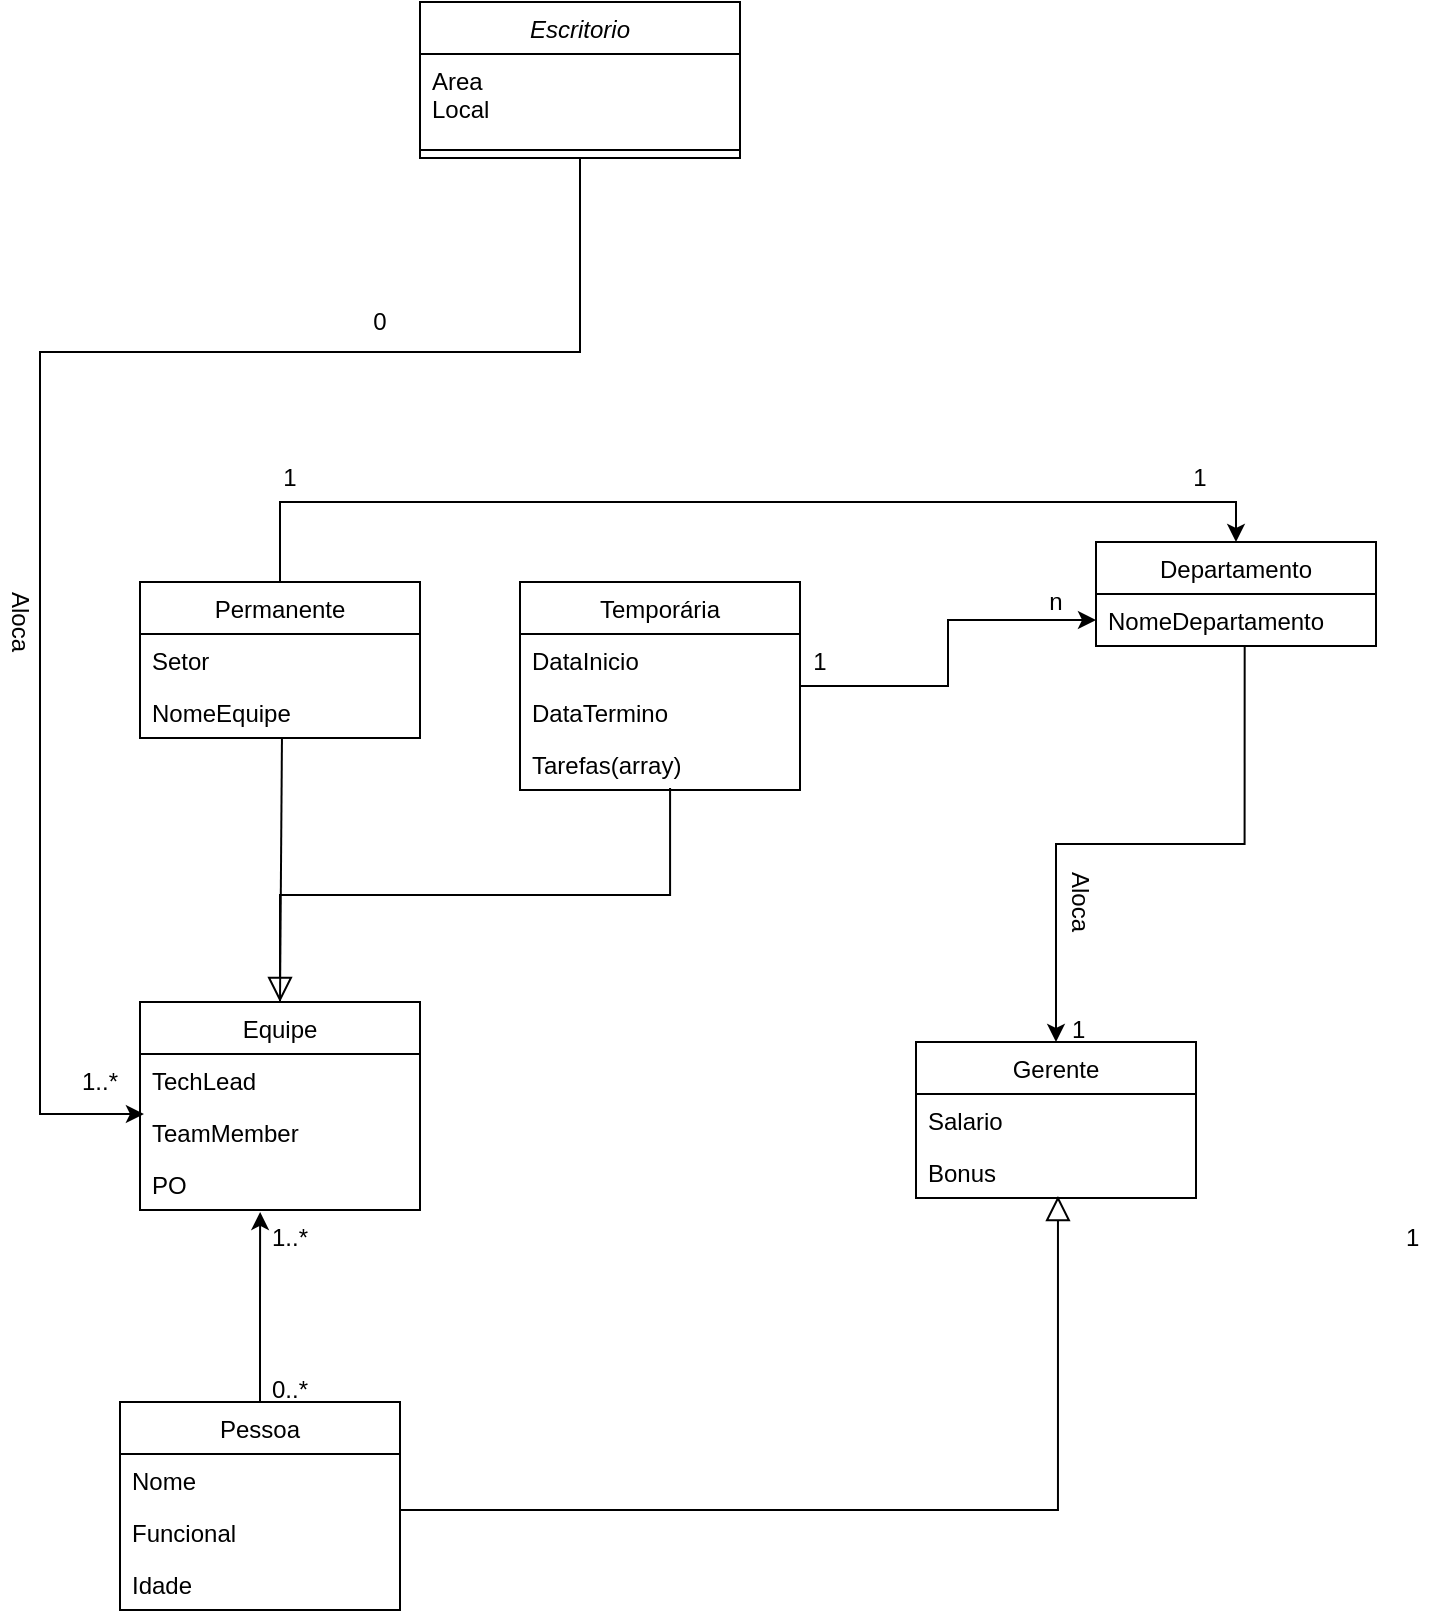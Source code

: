 <mxfile version="14.8.6" type="github">
  <diagram id="C5RBs43oDa-KdzZeNtuy" name="Page-1">
    <mxGraphModel dx="1653" dy="891" grid="1" gridSize="10" guides="1" tooltips="1" connect="1" arrows="1" fold="1" page="1" pageScale="1" pageWidth="827" pageHeight="1169" math="0" shadow="0">
      <root>
        <mxCell id="WIyWlLk6GJQsqaUBKTNV-0" />
        <mxCell id="WIyWlLk6GJQsqaUBKTNV-1" parent="WIyWlLk6GJQsqaUBKTNV-0" />
        <mxCell id="zkfFHV4jXpPFQw0GAbJ--0" value="Escritorio" style="swimlane;fontStyle=2;align=center;verticalAlign=top;childLayout=stackLayout;horizontal=1;startSize=26;horizontalStack=0;resizeParent=1;resizeLast=0;collapsible=1;marginBottom=0;rounded=0;shadow=0;strokeWidth=1;" parent="WIyWlLk6GJQsqaUBKTNV-1" vertex="1">
          <mxGeometry x="170" y="60" width="160" height="78" as="geometry">
            <mxRectangle x="230" y="140" width="160" height="26" as="alternateBounds" />
          </mxGeometry>
        </mxCell>
        <mxCell id="zkfFHV4jXpPFQw0GAbJ--1" value="Area&#xa;Local" style="text;align=left;verticalAlign=top;spacingLeft=4;spacingRight=4;overflow=hidden;rotatable=0;points=[[0,0.5],[1,0.5]];portConstraint=eastwest;" parent="zkfFHV4jXpPFQw0GAbJ--0" vertex="1">
          <mxGeometry y="26" width="160" height="44" as="geometry" />
        </mxCell>
        <mxCell id="zkfFHV4jXpPFQw0GAbJ--4" value="" style="line;html=1;strokeWidth=1;align=left;verticalAlign=middle;spacingTop=-1;spacingLeft=3;spacingRight=3;rotatable=0;labelPosition=right;points=[];portConstraint=eastwest;" parent="zkfFHV4jXpPFQw0GAbJ--0" vertex="1">
          <mxGeometry y="70" width="160" height="8" as="geometry" />
        </mxCell>
        <mxCell id="NcGqDhZWfw1HM4OzQWYT-1" value="Departamento" style="swimlane;fontStyle=0;childLayout=stackLayout;horizontal=1;startSize=26;horizontalStack=0;resizeParent=1;resizeParentMax=0;resizeLast=0;collapsible=1;marginBottom=0;" vertex="1" parent="WIyWlLk6GJQsqaUBKTNV-1">
          <mxGeometry x="508" y="330" width="140" height="52" as="geometry" />
        </mxCell>
        <mxCell id="NcGqDhZWfw1HM4OzQWYT-2" value="NomeDepartamento" style="text;strokeColor=none;fillColor=none;align=left;verticalAlign=top;spacingLeft=4;spacingRight=4;overflow=hidden;rotatable=0;points=[[0,0.5],[1,0.5]];portConstraint=eastwest;" vertex="1" parent="NcGqDhZWfw1HM4OzQWYT-1">
          <mxGeometry y="26" width="140" height="26" as="geometry" />
        </mxCell>
        <mxCell id="NcGqDhZWfw1HM4OzQWYT-5" value="Equipe" style="swimlane;fontStyle=0;childLayout=stackLayout;horizontal=1;startSize=26;horizontalStack=0;resizeParent=1;resizeParentMax=0;resizeLast=0;collapsible=1;marginBottom=0;" vertex="1" parent="WIyWlLk6GJQsqaUBKTNV-1">
          <mxGeometry x="30" y="560" width="140" height="104" as="geometry" />
        </mxCell>
        <mxCell id="NcGqDhZWfw1HM4OzQWYT-6" value="TechLead" style="text;strokeColor=none;fillColor=none;align=left;verticalAlign=top;spacingLeft=4;spacingRight=4;overflow=hidden;rotatable=0;points=[[0,0.5],[1,0.5]];portConstraint=eastwest;" vertex="1" parent="NcGqDhZWfw1HM4OzQWYT-5">
          <mxGeometry y="26" width="140" height="26" as="geometry" />
        </mxCell>
        <mxCell id="NcGqDhZWfw1HM4OzQWYT-7" value="TeamMember" style="text;strokeColor=none;fillColor=none;align=left;verticalAlign=top;spacingLeft=4;spacingRight=4;overflow=hidden;rotatable=0;points=[[0,0.5],[1,0.5]];portConstraint=eastwest;" vertex="1" parent="NcGqDhZWfw1HM4OzQWYT-5">
          <mxGeometry y="52" width="140" height="26" as="geometry" />
        </mxCell>
        <mxCell id="NcGqDhZWfw1HM4OzQWYT-8" value="PO" style="text;strokeColor=none;fillColor=none;align=left;verticalAlign=top;spacingLeft=4;spacingRight=4;overflow=hidden;rotatable=0;points=[[0,0.5],[1,0.5]];portConstraint=eastwest;" vertex="1" parent="NcGqDhZWfw1HM4OzQWYT-5">
          <mxGeometry y="78" width="140" height="26" as="geometry" />
        </mxCell>
        <mxCell id="NcGqDhZWfw1HM4OzQWYT-16" style="edgeStyle=orthogonalEdgeStyle;rounded=0;orthogonalLoop=1;jettySize=auto;html=1;entryX=0.429;entryY=1.038;entryDx=0;entryDy=0;entryPerimeter=0;" edge="1" parent="WIyWlLk6GJQsqaUBKTNV-1" source="NcGqDhZWfw1HM4OzQWYT-12" target="NcGqDhZWfw1HM4OzQWYT-8">
          <mxGeometry relative="1" as="geometry" />
        </mxCell>
        <mxCell id="NcGqDhZWfw1HM4OzQWYT-12" value="Pessoa" style="swimlane;fontStyle=0;childLayout=stackLayout;horizontal=1;startSize=26;horizontalStack=0;resizeParent=1;resizeParentMax=0;resizeLast=0;collapsible=1;marginBottom=0;" vertex="1" parent="WIyWlLk6GJQsqaUBKTNV-1">
          <mxGeometry x="20" y="760" width="140" height="104" as="geometry" />
        </mxCell>
        <mxCell id="NcGqDhZWfw1HM4OzQWYT-13" value="Nome" style="text;strokeColor=none;fillColor=none;align=left;verticalAlign=top;spacingLeft=4;spacingRight=4;overflow=hidden;rotatable=0;points=[[0,0.5],[1,0.5]];portConstraint=eastwest;" vertex="1" parent="NcGqDhZWfw1HM4OzQWYT-12">
          <mxGeometry y="26" width="140" height="26" as="geometry" />
        </mxCell>
        <mxCell id="NcGqDhZWfw1HM4OzQWYT-14" value="Funcional" style="text;strokeColor=none;fillColor=none;align=left;verticalAlign=top;spacingLeft=4;spacingRight=4;overflow=hidden;rotatable=0;points=[[0,0.5],[1,0.5]];portConstraint=eastwest;" vertex="1" parent="NcGqDhZWfw1HM4OzQWYT-12">
          <mxGeometry y="52" width="140" height="26" as="geometry" />
        </mxCell>
        <mxCell id="NcGqDhZWfw1HM4OzQWYT-15" value="Idade" style="text;strokeColor=none;fillColor=none;align=left;verticalAlign=top;spacingLeft=4;spacingRight=4;overflow=hidden;rotatable=0;points=[[0,0.5],[1,0.5]];portConstraint=eastwest;" vertex="1" parent="NcGqDhZWfw1HM4OzQWYT-12">
          <mxGeometry y="78" width="140" height="26" as="geometry" />
        </mxCell>
        <mxCell id="NcGqDhZWfw1HM4OzQWYT-21" value="Gerente" style="swimlane;fontStyle=0;childLayout=stackLayout;horizontal=1;startSize=26;horizontalStack=0;resizeParent=1;resizeParentMax=0;resizeLast=0;collapsible=1;marginBottom=0;" vertex="1" parent="WIyWlLk6GJQsqaUBKTNV-1">
          <mxGeometry x="418" y="580" width="140" height="78" as="geometry" />
        </mxCell>
        <mxCell id="NcGqDhZWfw1HM4OzQWYT-22" value="Salario" style="text;strokeColor=none;fillColor=none;align=left;verticalAlign=top;spacingLeft=4;spacingRight=4;overflow=hidden;rotatable=0;points=[[0,0.5],[1,0.5]];portConstraint=eastwest;" vertex="1" parent="NcGqDhZWfw1HM4OzQWYT-21">
          <mxGeometry y="26" width="140" height="26" as="geometry" />
        </mxCell>
        <mxCell id="NcGqDhZWfw1HM4OzQWYT-23" value="Bonus" style="text;strokeColor=none;fillColor=none;align=left;verticalAlign=top;spacingLeft=4;spacingRight=4;overflow=hidden;rotatable=0;points=[[0,0.5],[1,0.5]];portConstraint=eastwest;" vertex="1" parent="NcGqDhZWfw1HM4OzQWYT-21">
          <mxGeometry y="52" width="140" height="26" as="geometry" />
        </mxCell>
        <mxCell id="NcGqDhZWfw1HM4OzQWYT-26" value="0..*" style="text;strokeColor=none;fillColor=none;align=left;verticalAlign=top;spacingLeft=4;spacingRight=4;overflow=hidden;rotatable=0;points=[[0,0.5],[1,0.5]];portConstraint=eastwest;" vertex="1" parent="WIyWlLk6GJQsqaUBKTNV-1">
          <mxGeometry x="90" y="740" width="40" height="20" as="geometry" />
        </mxCell>
        <mxCell id="NcGqDhZWfw1HM4OzQWYT-27" value="1..*" style="text;strokeColor=none;fillColor=none;align=left;verticalAlign=top;spacingLeft=4;spacingRight=4;overflow=hidden;rotatable=0;points=[[0,0.5],[1,0.5]];portConstraint=eastwest;" vertex="1" parent="WIyWlLk6GJQsqaUBKTNV-1">
          <mxGeometry x="90" y="664" width="30" height="20" as="geometry" />
        </mxCell>
        <mxCell id="NcGqDhZWfw1HM4OzQWYT-28" value="" style="endArrow=block;endSize=10;endFill=0;shadow=0;strokeWidth=1;rounded=0;edgeStyle=elbowEdgeStyle;elbow=vertical;entryX=0.507;entryY=0.962;entryDx=0;entryDy=0;entryPerimeter=0;exitX=0.5;exitY=0;exitDx=0;exitDy=0;" edge="1" parent="WIyWlLk6GJQsqaUBKTNV-1" target="NcGqDhZWfw1HM4OzQWYT-23">
          <mxGeometry width="160" relative="1" as="geometry">
            <mxPoint x="160" y="834" as="sourcePoint" />
            <mxPoint x="493.04" y="690.006" as="targetPoint" />
            <Array as="points">
              <mxPoint x="250" y="814" />
            </Array>
          </mxGeometry>
        </mxCell>
        <mxCell id="NcGqDhZWfw1HM4OzQWYT-30" value="Aloca" style="text;html=1;strokeColor=none;fillColor=none;align=center;verticalAlign=middle;whiteSpace=wrap;rounded=0;rotation=90;" vertex="1" parent="WIyWlLk6GJQsqaUBKTNV-1">
          <mxGeometry x="480" y="500" width="40" height="20" as="geometry" />
        </mxCell>
        <mxCell id="NcGqDhZWfw1HM4OzQWYT-31" style="edgeStyle=orthogonalEdgeStyle;rounded=0;orthogonalLoop=1;jettySize=auto;html=1;entryX=0.5;entryY=0;entryDx=0;entryDy=0;exitX=0.531;exitY=0.998;exitDx=0;exitDy=0;exitPerimeter=0;" edge="1" parent="WIyWlLk6GJQsqaUBKTNV-1" source="NcGqDhZWfw1HM4OzQWYT-2" target="NcGqDhZWfw1HM4OzQWYT-21">
          <mxGeometry relative="1" as="geometry">
            <mxPoint x="508" y="395.059" as="sourcePoint" />
          </mxGeometry>
        </mxCell>
        <mxCell id="NcGqDhZWfw1HM4OzQWYT-32" value="1" style="text;strokeColor=none;fillColor=none;align=left;verticalAlign=top;spacingLeft=4;spacingRight=4;overflow=hidden;rotatable=0;points=[[0,0.5],[1,0.5]];portConstraint=eastwest;" vertex="1" parent="WIyWlLk6GJQsqaUBKTNV-1">
          <mxGeometry x="657" y="664" width="30" height="20" as="geometry" />
        </mxCell>
        <mxCell id="NcGqDhZWfw1HM4OzQWYT-33" value="1" style="text;strokeColor=none;fillColor=none;align=left;verticalAlign=top;spacingLeft=4;spacingRight=4;overflow=hidden;rotatable=0;points=[[0,0.5],[1,0.5]];portConstraint=eastwest;" vertex="1" parent="WIyWlLk6GJQsqaUBKTNV-1">
          <mxGeometry x="490" y="560" width="30" height="20" as="geometry" />
        </mxCell>
        <mxCell id="NcGqDhZWfw1HM4OzQWYT-36" style="edgeStyle=orthogonalEdgeStyle;rounded=0;orthogonalLoop=1;jettySize=auto;html=1;entryX=0.014;entryY=1.154;entryDx=0;entryDy=0;entryPerimeter=0;exitX=0.5;exitY=1;exitDx=0;exitDy=0;" edge="1" parent="WIyWlLk6GJQsqaUBKTNV-1" source="zkfFHV4jXpPFQw0GAbJ--0" target="NcGqDhZWfw1HM4OzQWYT-6">
          <mxGeometry relative="1" as="geometry">
            <mxPoint x="250" y="200" as="sourcePoint" />
            <Array as="points">
              <mxPoint x="250" y="235" />
              <mxPoint x="-20" y="235" />
              <mxPoint x="-20" y="616" />
            </Array>
          </mxGeometry>
        </mxCell>
        <mxCell id="NcGqDhZWfw1HM4OzQWYT-37" value="Aloca" style="text;html=1;strokeColor=none;fillColor=none;align=center;verticalAlign=middle;whiteSpace=wrap;rounded=0;rotation=90;" vertex="1" parent="WIyWlLk6GJQsqaUBKTNV-1">
          <mxGeometry x="-50" y="360" width="40" height="20" as="geometry" />
        </mxCell>
        <mxCell id="NcGqDhZWfw1HM4OzQWYT-39" value="0" style="text;html=1;strokeColor=none;fillColor=none;align=center;verticalAlign=middle;whiteSpace=wrap;rounded=0;" vertex="1" parent="WIyWlLk6GJQsqaUBKTNV-1">
          <mxGeometry x="130" y="210" width="40" height="20" as="geometry" />
        </mxCell>
        <mxCell id="NcGqDhZWfw1HM4OzQWYT-41" value="1..*" style="text;html=1;strokeColor=none;fillColor=none;align=center;verticalAlign=middle;whiteSpace=wrap;rounded=0;" vertex="1" parent="WIyWlLk6GJQsqaUBKTNV-1">
          <mxGeometry x="-10" y="590" width="40" height="20" as="geometry" />
        </mxCell>
        <mxCell id="NcGqDhZWfw1HM4OzQWYT-57" style="edgeStyle=orthogonalEdgeStyle;rounded=0;orthogonalLoop=1;jettySize=auto;html=1;entryX=0.5;entryY=0;entryDx=0;entryDy=0;" edge="1" parent="WIyWlLk6GJQsqaUBKTNV-1" source="NcGqDhZWfw1HM4OzQWYT-42" target="NcGqDhZWfw1HM4OzQWYT-1">
          <mxGeometry relative="1" as="geometry">
            <Array as="points">
              <mxPoint x="100" y="310" />
              <mxPoint x="578" y="310" />
            </Array>
          </mxGeometry>
        </mxCell>
        <mxCell id="NcGqDhZWfw1HM4OzQWYT-42" value="Permanente" style="swimlane;fontStyle=0;childLayout=stackLayout;horizontal=1;startSize=26;horizontalStack=0;resizeParent=1;resizeParentMax=0;resizeLast=0;collapsible=1;marginBottom=0;" vertex="1" parent="WIyWlLk6GJQsqaUBKTNV-1">
          <mxGeometry x="30" y="350" width="140" height="78" as="geometry">
            <mxRectangle x="30" y="350" width="100" height="26" as="alternateBounds" />
          </mxGeometry>
        </mxCell>
        <mxCell id="NcGqDhZWfw1HM4OzQWYT-43" value="Setor" style="text;strokeColor=none;fillColor=none;align=left;verticalAlign=top;spacingLeft=4;spacingRight=4;overflow=hidden;rotatable=0;points=[[0,0.5],[1,0.5]];portConstraint=eastwest;" vertex="1" parent="NcGqDhZWfw1HM4OzQWYT-42">
          <mxGeometry y="26" width="140" height="26" as="geometry" />
        </mxCell>
        <mxCell id="NcGqDhZWfw1HM4OzQWYT-44" value="NomeEquipe" style="text;strokeColor=none;fillColor=none;align=left;verticalAlign=top;spacingLeft=4;spacingRight=4;overflow=hidden;rotatable=0;points=[[0,0.5],[1,0.5]];portConstraint=eastwest;" vertex="1" parent="NcGqDhZWfw1HM4OzQWYT-42">
          <mxGeometry y="52" width="140" height="26" as="geometry" />
        </mxCell>
        <mxCell id="NcGqDhZWfw1HM4OzQWYT-54" style="edgeStyle=orthogonalEdgeStyle;rounded=0;orthogonalLoop=1;jettySize=auto;html=1;entryX=0;entryY=0.5;entryDx=0;entryDy=0;" edge="1" parent="WIyWlLk6GJQsqaUBKTNV-1" source="NcGqDhZWfw1HM4OzQWYT-46" target="NcGqDhZWfw1HM4OzQWYT-2">
          <mxGeometry relative="1" as="geometry" />
        </mxCell>
        <mxCell id="NcGqDhZWfw1HM4OzQWYT-46" value="Temporária" style="swimlane;fontStyle=0;childLayout=stackLayout;horizontal=1;startSize=26;horizontalStack=0;resizeParent=1;resizeParentMax=0;resizeLast=0;collapsible=1;marginBottom=0;" vertex="1" parent="WIyWlLk6GJQsqaUBKTNV-1">
          <mxGeometry x="220" y="350" width="140" height="104" as="geometry" />
        </mxCell>
        <mxCell id="NcGqDhZWfw1HM4OzQWYT-47" value="DataInicio" style="text;strokeColor=none;fillColor=none;align=left;verticalAlign=top;spacingLeft=4;spacingRight=4;overflow=hidden;rotatable=0;points=[[0,0.5],[1,0.5]];portConstraint=eastwest;" vertex="1" parent="NcGqDhZWfw1HM4OzQWYT-46">
          <mxGeometry y="26" width="140" height="26" as="geometry" />
        </mxCell>
        <mxCell id="NcGqDhZWfw1HM4OzQWYT-48" value="DataTermino" style="text;strokeColor=none;fillColor=none;align=left;verticalAlign=top;spacingLeft=4;spacingRight=4;overflow=hidden;rotatable=0;points=[[0,0.5],[1,0.5]];portConstraint=eastwest;" vertex="1" parent="NcGqDhZWfw1HM4OzQWYT-46">
          <mxGeometry y="52" width="140" height="26" as="geometry" />
        </mxCell>
        <mxCell id="NcGqDhZWfw1HM4OzQWYT-49" value="Tarefas(array)" style="text;strokeColor=none;fillColor=none;align=left;verticalAlign=top;spacingLeft=4;spacingRight=4;overflow=hidden;rotatable=0;points=[[0,0.5],[1,0.5]];portConstraint=eastwest;" vertex="1" parent="NcGqDhZWfw1HM4OzQWYT-46">
          <mxGeometry y="78" width="140" height="26" as="geometry" />
        </mxCell>
        <mxCell id="NcGqDhZWfw1HM4OzQWYT-51" value="" style="endArrow=block;endSize=10;endFill=0;shadow=0;strokeWidth=1;rounded=0;edgeStyle=elbowEdgeStyle;elbow=vertical;entryX=0.5;entryY=0;entryDx=0;entryDy=0;exitX=0.536;exitY=0.962;exitDx=0;exitDy=0;exitPerimeter=0;" edge="1" parent="WIyWlLk6GJQsqaUBKTNV-1" source="NcGqDhZWfw1HM4OzQWYT-49" target="NcGqDhZWfw1HM4OzQWYT-5">
          <mxGeometry width="160" relative="1" as="geometry">
            <mxPoint x="380" y="464" as="sourcePoint" />
            <mxPoint x="480" y="362" as="targetPoint" />
          </mxGeometry>
        </mxCell>
        <mxCell id="NcGqDhZWfw1HM4OzQWYT-53" value="" style="endArrow=none;html=1;exitX=0.5;exitY=0;exitDx=0;exitDy=0;entryX=0.507;entryY=1;entryDx=0;entryDy=0;entryPerimeter=0;" edge="1" parent="WIyWlLk6GJQsqaUBKTNV-1" source="NcGqDhZWfw1HM4OzQWYT-5" target="NcGqDhZWfw1HM4OzQWYT-44">
          <mxGeometry width="50" height="50" relative="1" as="geometry">
            <mxPoint x="99.5" y="520" as="sourcePoint" />
            <mxPoint x="99.5" y="454" as="targetPoint" />
          </mxGeometry>
        </mxCell>
        <mxCell id="NcGqDhZWfw1HM4OzQWYT-55" value="1" style="text;html=1;strokeColor=none;fillColor=none;align=center;verticalAlign=middle;whiteSpace=wrap;rounded=0;" vertex="1" parent="WIyWlLk6GJQsqaUBKTNV-1">
          <mxGeometry x="350" y="380" width="40" height="20" as="geometry" />
        </mxCell>
        <mxCell id="NcGqDhZWfw1HM4OzQWYT-56" value="n" style="text;html=1;strokeColor=none;fillColor=none;align=center;verticalAlign=middle;whiteSpace=wrap;rounded=0;" vertex="1" parent="WIyWlLk6GJQsqaUBKTNV-1">
          <mxGeometry x="468" y="350" width="40" height="20" as="geometry" />
        </mxCell>
        <mxCell id="NcGqDhZWfw1HM4OzQWYT-58" value="1" style="text;html=1;strokeColor=none;fillColor=none;align=center;verticalAlign=middle;whiteSpace=wrap;rounded=0;" vertex="1" parent="WIyWlLk6GJQsqaUBKTNV-1">
          <mxGeometry x="85" y="288" width="40" height="20" as="geometry" />
        </mxCell>
        <mxCell id="NcGqDhZWfw1HM4OzQWYT-59" value="1" style="text;html=1;strokeColor=none;fillColor=none;align=center;verticalAlign=middle;whiteSpace=wrap;rounded=0;" vertex="1" parent="WIyWlLk6GJQsqaUBKTNV-1">
          <mxGeometry x="540" y="288" width="40" height="20" as="geometry" />
        </mxCell>
      </root>
    </mxGraphModel>
  </diagram>
</mxfile>

